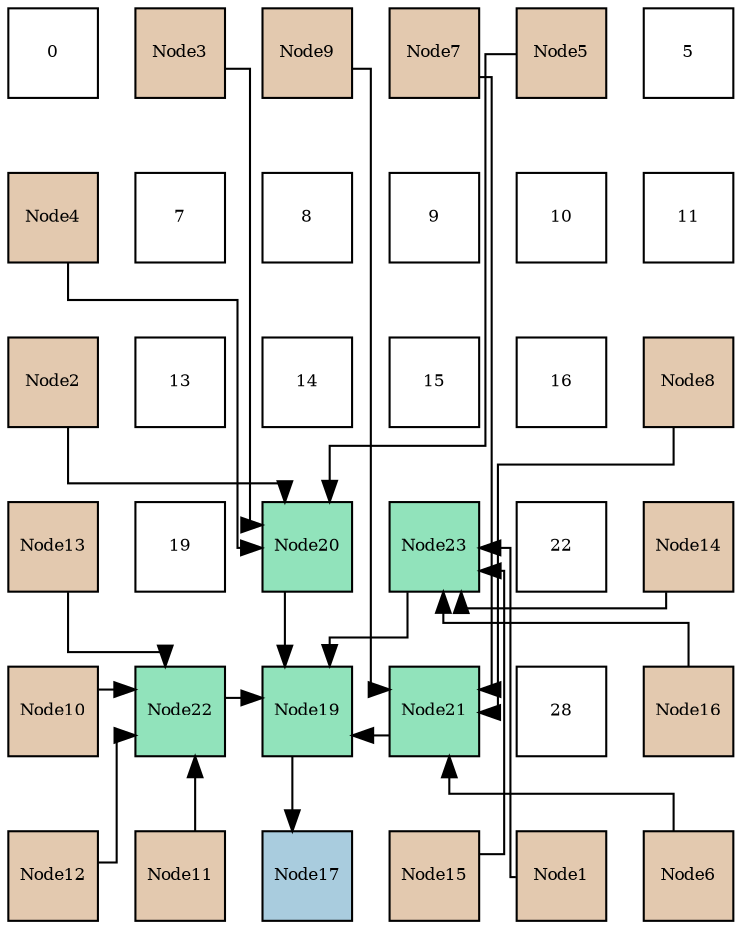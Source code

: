 digraph layout{
 rankdir=TB;
 splines=ortho;
 node [style=filled shape=square fixedsize=true width=0.6];
0[label="0", fontsize=8, fillcolor="#ffffff"];
1[label="Node3", fontsize=8, fillcolor="#e3c9af"];
2[label="Node9", fontsize=8, fillcolor="#e3c9af"];
3[label="Node7", fontsize=8, fillcolor="#e3c9af"];
4[label="Node5", fontsize=8, fillcolor="#e3c9af"];
5[label="5", fontsize=8, fillcolor="#ffffff"];
6[label="Node4", fontsize=8, fillcolor="#e3c9af"];
7[label="7", fontsize=8, fillcolor="#ffffff"];
8[label="8", fontsize=8, fillcolor="#ffffff"];
9[label="9", fontsize=8, fillcolor="#ffffff"];
10[label="10", fontsize=8, fillcolor="#ffffff"];
11[label="11", fontsize=8, fillcolor="#ffffff"];
12[label="Node2", fontsize=8, fillcolor="#e3c9af"];
13[label="13", fontsize=8, fillcolor="#ffffff"];
14[label="14", fontsize=8, fillcolor="#ffffff"];
15[label="15", fontsize=8, fillcolor="#ffffff"];
16[label="16", fontsize=8, fillcolor="#ffffff"];
17[label="Node8", fontsize=8, fillcolor="#e3c9af"];
18[label="Node13", fontsize=8, fillcolor="#e3c9af"];
19[label="19", fontsize=8, fillcolor="#ffffff"];
20[label="Node20", fontsize=8, fillcolor="#91e3bb"];
21[label="Node23", fontsize=8, fillcolor="#91e3bb"];
22[label="22", fontsize=8, fillcolor="#ffffff"];
23[label="Node14", fontsize=8, fillcolor="#e3c9af"];
24[label="Node10", fontsize=8, fillcolor="#e3c9af"];
25[label="Node22", fontsize=8, fillcolor="#91e3bb"];
26[label="Node19", fontsize=8, fillcolor="#91e3bb"];
27[label="Node21", fontsize=8, fillcolor="#91e3bb"];
28[label="28", fontsize=8, fillcolor="#ffffff"];
29[label="Node16", fontsize=8, fillcolor="#e3c9af"];
30[label="Node12", fontsize=8, fillcolor="#e3c9af"];
31[label="Node11", fontsize=8, fillcolor="#e3c9af"];
32[label="Node17", fontsize=8, fillcolor="#a9ccde"];
33[label="Node15", fontsize=8, fillcolor="#e3c9af"];
34[label="Node1", fontsize=8, fillcolor="#e3c9af"];
35[label="Node6", fontsize=8, fillcolor="#e3c9af"];
edge [constraint=false, style=vis];26 -> 32;
20 -> 26;
27 -> 26;
25 -> 26;
21 -> 26;
12 -> 20;
1 -> 20;
6 -> 20;
4 -> 20;
35 -> 27;
3 -> 27;
17 -> 27;
2 -> 27;
24 -> 25;
31 -> 25;
30 -> 25;
18 -> 25;
34 -> 21;
23 -> 21;
33 -> 21;
29 -> 21;
edge [constraint=true, style=invis];
0 -> 6 -> 12 -> 18 -> 24 -> 30;
1 -> 7 -> 13 -> 19 -> 25 -> 31;
2 -> 8 -> 14 -> 20 -> 26 -> 32;
3 -> 9 -> 15 -> 21 -> 27 -> 33;
4 -> 10 -> 16 -> 22 -> 28 -> 34;
5 -> 11 -> 17 -> 23 -> 29 -> 35;
rank = same {0 -> 1 -> 2 -> 3 -> 4 -> 5};
rank = same {6 -> 7 -> 8 -> 9 -> 10 -> 11};
rank = same {12 -> 13 -> 14 -> 15 -> 16 -> 17};
rank = same {18 -> 19 -> 20 -> 21 -> 22 -> 23};
rank = same {24 -> 25 -> 26 -> 27 -> 28 -> 29};
rank = same {30 -> 31 -> 32 -> 33 -> 34 -> 35};
}